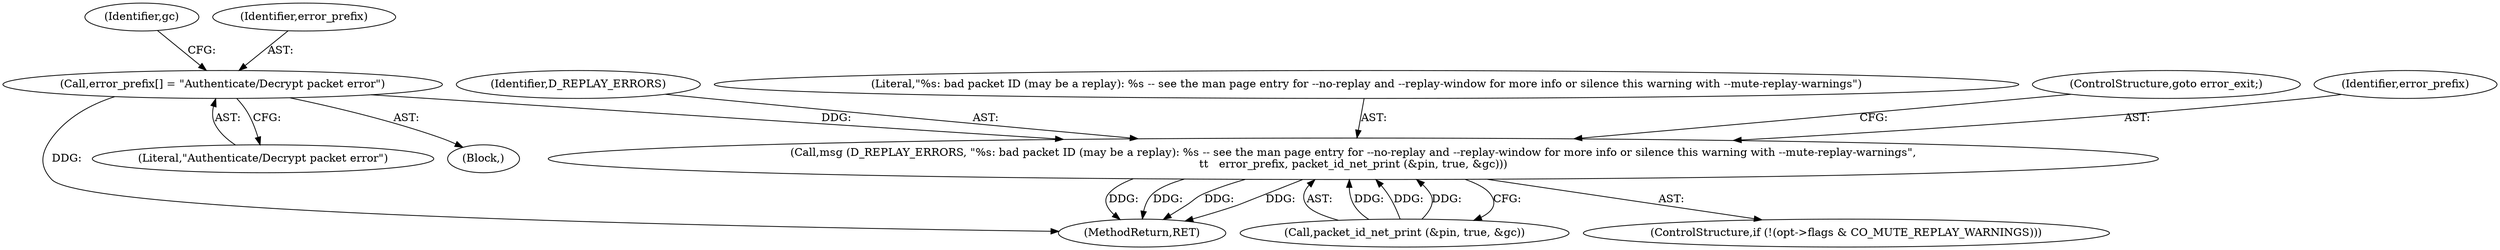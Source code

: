 digraph "0_openvpn_11d21349a4e7e38a025849479b36ace7c2eec2ee@API" {
"1000124" [label="(Call,error_prefix[] = \"Authenticate/Decrypt packet error\")"];
"1000524" [label="(Call,msg (D_REPLAY_ERRORS, \"%s: bad packet ID (may be a replay): %s -- see the man page entry for --no-replay and --replay-window for more info or silence this warning with --mute-replay-warnings\",\n\t\t   error_prefix, packet_id_net_print (&pin, true, &gc)))"];
"1000130" [label="(Identifier,gc)"];
"1000556" [label="(MethodReturn,RET)"];
"1000525" [label="(Identifier,D_REPLAY_ERRORS)"];
"1000526" [label="(Literal,\"%s: bad packet ID (may be a replay): %s -- see the man page entry for --no-replay and --replay-window for more info or silence this warning with --mute-replay-warnings\")"];
"1000125" [label="(Identifier,error_prefix)"];
"1000124" [label="(Call,error_prefix[] = \"Authenticate/Decrypt packet error\")"];
"1000122" [label="(Block,)"];
"1000534" [label="(ControlStructure,goto error_exit;)"];
"1000528" [label="(Call,packet_id_net_print (&pin, true, &gc))"];
"1000517" [label="(ControlStructure,if (!(opt->flags & CO_MUTE_REPLAY_WARNINGS)))"];
"1000524" [label="(Call,msg (D_REPLAY_ERRORS, \"%s: bad packet ID (may be a replay): %s -- see the man page entry for --no-replay and --replay-window for more info or silence this warning with --mute-replay-warnings\",\n\t\t   error_prefix, packet_id_net_print (&pin, true, &gc)))"];
"1000527" [label="(Identifier,error_prefix)"];
"1000126" [label="(Literal,\"Authenticate/Decrypt packet error\")"];
"1000124" -> "1000122"  [label="AST: "];
"1000124" -> "1000126"  [label="CFG: "];
"1000125" -> "1000124"  [label="AST: "];
"1000126" -> "1000124"  [label="AST: "];
"1000130" -> "1000124"  [label="CFG: "];
"1000124" -> "1000556"  [label="DDG: "];
"1000124" -> "1000524"  [label="DDG: "];
"1000524" -> "1000517"  [label="AST: "];
"1000524" -> "1000528"  [label="CFG: "];
"1000525" -> "1000524"  [label="AST: "];
"1000526" -> "1000524"  [label="AST: "];
"1000527" -> "1000524"  [label="AST: "];
"1000528" -> "1000524"  [label="AST: "];
"1000534" -> "1000524"  [label="CFG: "];
"1000524" -> "1000556"  [label="DDG: "];
"1000524" -> "1000556"  [label="DDG: "];
"1000524" -> "1000556"  [label="DDG: "];
"1000524" -> "1000556"  [label="DDG: "];
"1000528" -> "1000524"  [label="DDG: "];
"1000528" -> "1000524"  [label="DDG: "];
"1000528" -> "1000524"  [label="DDG: "];
}
